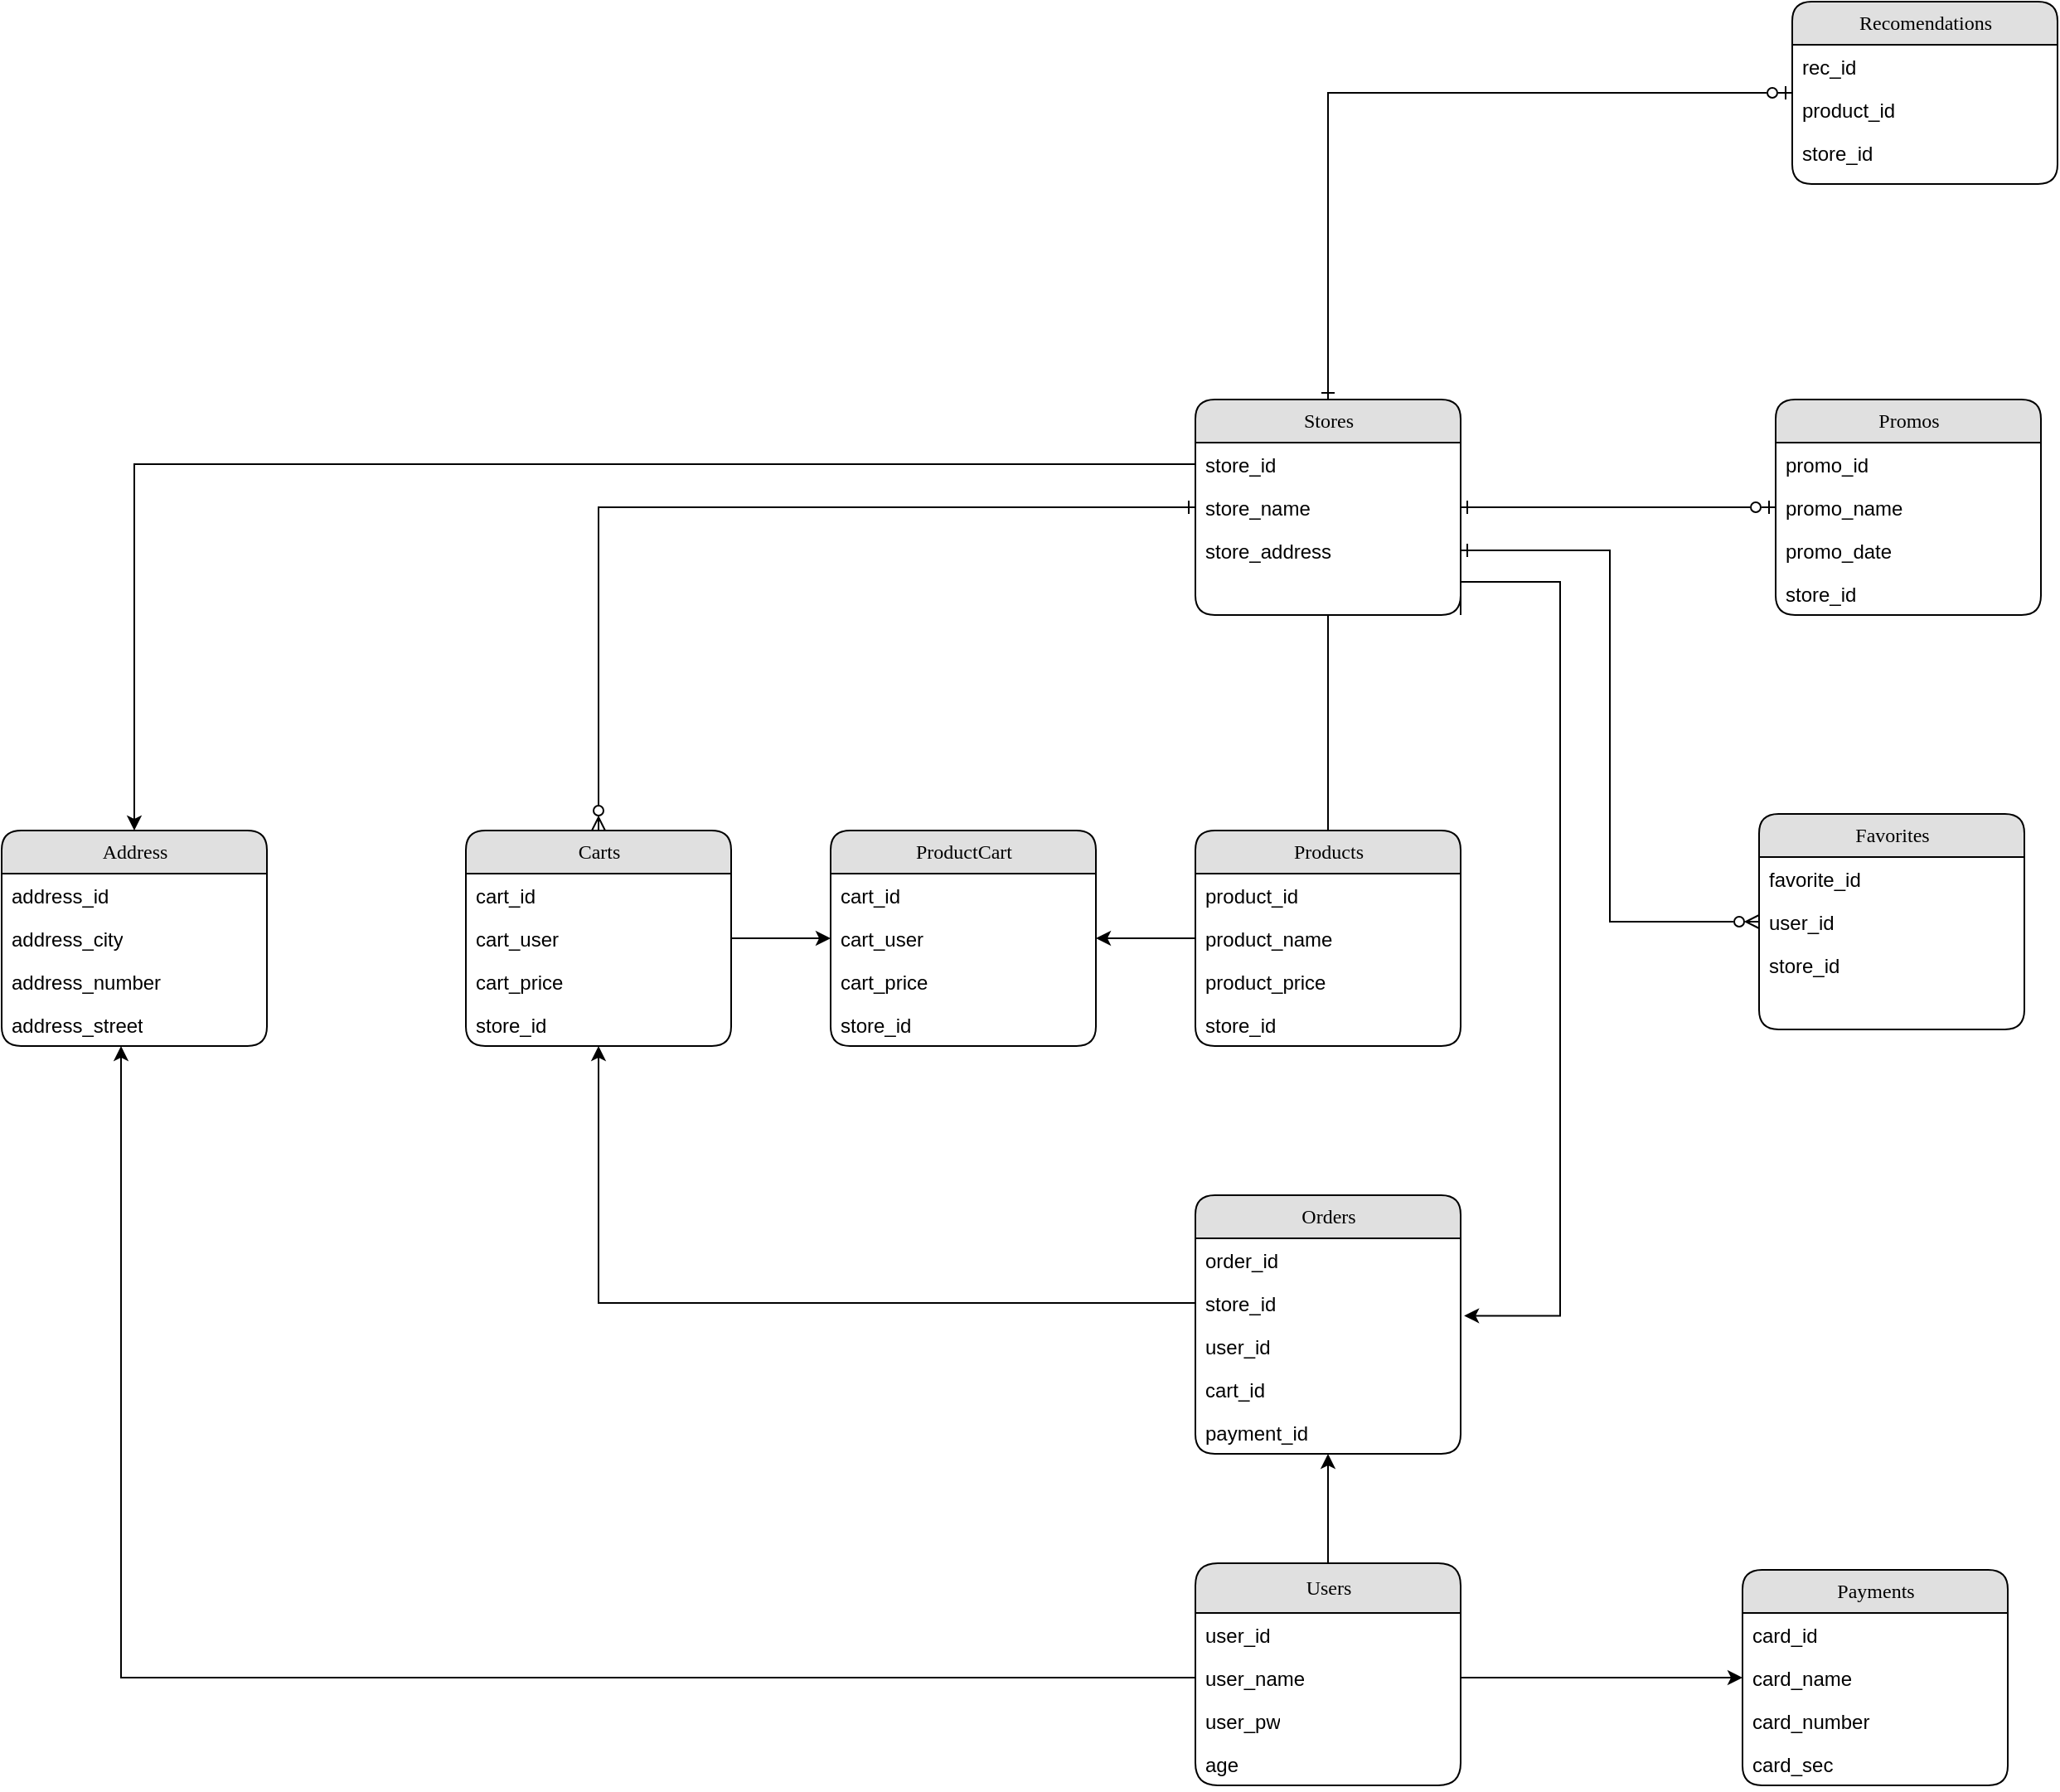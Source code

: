 <mxfile version="24.2.0" type="device">
  <diagram name="Page-1" id="b520641d-4fe3-3701-9064-5fc419738815">
    <mxGraphModel dx="1247" dy="1528" grid="1" gridSize="10" guides="1" tooltips="1" connect="1" arrows="1" fold="1" page="1" pageScale="1" pageWidth="1100" pageHeight="850" background="none" math="0" shadow="0">
      <root>
        <mxCell id="0" />
        <mxCell id="1" parent="0" />
        <mxCell id="NG-elbxsa3YwcpN-TTmp-94" style="edgeStyle=orthogonalEdgeStyle;rounded=0;orthogonalLoop=1;jettySize=auto;html=1;" edge="1" parent="1" source="NG-elbxsa3YwcpN-TTmp-6" target="NG-elbxsa3YwcpN-TTmp-36">
          <mxGeometry relative="1" as="geometry" />
        </mxCell>
        <mxCell id="NG-elbxsa3YwcpN-TTmp-6" value="Users" style="swimlane;html=1;fontStyle=0;childLayout=stackLayout;horizontal=1;startSize=30;fillColor=#e0e0e0;horizontalStack=0;resizeParent=1;resizeLast=0;collapsible=1;marginBottom=0;swimlaneFillColor=#ffffff;align=center;rounded=1;shadow=0;comic=0;labelBackgroundColor=none;strokeWidth=1;fontFamily=Verdana;fontSize=12" vertex="1" parent="1">
          <mxGeometry x="830" y="792" width="160" height="134" as="geometry" />
        </mxCell>
        <mxCell id="NG-elbxsa3YwcpN-TTmp-7" value="user_id" style="text;html=1;strokeColor=none;fillColor=none;spacingLeft=4;spacingRight=4;whiteSpace=wrap;overflow=hidden;rotatable=0;points=[[0,0.5],[1,0.5]];portConstraint=eastwest;" vertex="1" parent="NG-elbxsa3YwcpN-TTmp-6">
          <mxGeometry y="30" width="160" height="26" as="geometry" />
        </mxCell>
        <mxCell id="NG-elbxsa3YwcpN-TTmp-8" value="user_name" style="text;html=1;strokeColor=none;fillColor=none;spacingLeft=4;spacingRight=4;whiteSpace=wrap;overflow=hidden;rotatable=0;points=[[0,0.5],[1,0.5]];portConstraint=eastwest;" vertex="1" parent="NG-elbxsa3YwcpN-TTmp-6">
          <mxGeometry y="56" width="160" height="26" as="geometry" />
        </mxCell>
        <mxCell id="NG-elbxsa3YwcpN-TTmp-64" value="user_pw" style="text;html=1;strokeColor=none;fillColor=none;spacingLeft=4;spacingRight=4;whiteSpace=wrap;overflow=hidden;rotatable=0;points=[[0,0.5],[1,0.5]];portConstraint=eastwest;" vertex="1" parent="NG-elbxsa3YwcpN-TTmp-6">
          <mxGeometry y="82" width="160" height="26" as="geometry" />
        </mxCell>
        <mxCell id="NG-elbxsa3YwcpN-TTmp-63" value="age" style="text;html=1;strokeColor=none;fillColor=none;spacingLeft=4;spacingRight=4;whiteSpace=wrap;overflow=hidden;rotatable=0;points=[[0,0.5],[1,0.5]];portConstraint=eastwest;" vertex="1" parent="NG-elbxsa3YwcpN-TTmp-6">
          <mxGeometry y="108" width="160" height="26" as="geometry" />
        </mxCell>
        <mxCell id="NG-elbxsa3YwcpN-TTmp-76" style="edgeStyle=orthogonalEdgeStyle;rounded=0;orthogonalLoop=1;jettySize=auto;html=1;exitX=0.5;exitY=1;exitDx=0;exitDy=0;strokeColor=default;curved=1;endArrow=none;endFill=0;" edge="1" parent="1" source="NG-elbxsa3YwcpN-TTmp-11" target="NG-elbxsa3YwcpN-TTmp-26">
          <mxGeometry relative="1" as="geometry" />
        </mxCell>
        <mxCell id="NG-elbxsa3YwcpN-TTmp-93" style="edgeStyle=orthogonalEdgeStyle;rounded=0;orthogonalLoop=1;jettySize=auto;html=1;exitX=1;exitY=1;exitDx=0;exitDy=0;entryX=1.013;entryY=-0.204;entryDx=0;entryDy=0;entryPerimeter=0;" edge="1" parent="1" source="NG-elbxsa3YwcpN-TTmp-11" target="NG-elbxsa3YwcpN-TTmp-39">
          <mxGeometry relative="1" as="geometry">
            <Array as="points">
              <mxPoint x="990" y="200" />
              <mxPoint x="1050" y="200" />
              <mxPoint x="1050" y="643" />
            </Array>
          </mxGeometry>
        </mxCell>
        <mxCell id="NG-elbxsa3YwcpN-TTmp-11" value="Stores" style="swimlane;html=1;fontStyle=0;childLayout=stackLayout;horizontal=1;startSize=26;fillColor=#e0e0e0;horizontalStack=0;resizeParent=1;resizeLast=0;collapsible=1;marginBottom=0;swimlaneFillColor=#ffffff;align=center;rounded=1;shadow=0;comic=0;labelBackgroundColor=none;strokeWidth=1;fontFamily=Verdana;fontSize=12" vertex="1" parent="1">
          <mxGeometry x="830" y="90" width="160" height="130" as="geometry" />
        </mxCell>
        <mxCell id="NG-elbxsa3YwcpN-TTmp-13" value="store_id" style="text;html=1;strokeColor=none;fillColor=none;spacingLeft=4;spacingRight=4;whiteSpace=wrap;overflow=hidden;rotatable=0;points=[[0,0.5],[1,0.5]];portConstraint=eastwest;" vertex="1" parent="NG-elbxsa3YwcpN-TTmp-11">
          <mxGeometry y="26" width="160" height="26" as="geometry" />
        </mxCell>
        <mxCell id="NG-elbxsa3YwcpN-TTmp-14" value="store_name" style="text;html=1;strokeColor=none;fillColor=none;spacingLeft=4;spacingRight=4;whiteSpace=wrap;overflow=hidden;rotatable=0;points=[[0,0.5],[1,0.5]];portConstraint=eastwest;" vertex="1" parent="NG-elbxsa3YwcpN-TTmp-11">
          <mxGeometry y="52" width="160" height="26" as="geometry" />
        </mxCell>
        <mxCell id="NG-elbxsa3YwcpN-TTmp-15" value="store_address" style="text;html=1;strokeColor=none;fillColor=none;spacingLeft=4;spacingRight=4;whiteSpace=wrap;overflow=hidden;rotatable=0;points=[[0,0.5],[1,0.5]];portConstraint=eastwest;" vertex="1" parent="NG-elbxsa3YwcpN-TTmp-11">
          <mxGeometry y="78" width="160" height="26" as="geometry" />
        </mxCell>
        <mxCell id="NG-elbxsa3YwcpN-TTmp-16" value="&lt;div&gt;Address&lt;/div&gt;" style="swimlane;html=1;fontStyle=0;childLayout=stackLayout;horizontal=1;startSize=26;fillColor=#e0e0e0;horizontalStack=0;resizeParent=1;resizeLast=0;collapsible=1;marginBottom=0;swimlaneFillColor=#ffffff;align=center;rounded=1;shadow=0;comic=0;labelBackgroundColor=none;strokeWidth=1;fontFamily=Verdana;fontSize=12" vertex="1" parent="1">
          <mxGeometry x="110" y="350" width="160" height="130" as="geometry" />
        </mxCell>
        <mxCell id="NG-elbxsa3YwcpN-TTmp-62" value="address_id" style="text;html=1;strokeColor=none;fillColor=none;spacingLeft=4;spacingRight=4;whiteSpace=wrap;overflow=hidden;rotatable=0;points=[[0,0.5],[1,0.5]];portConstraint=eastwest;" vertex="1" parent="NG-elbxsa3YwcpN-TTmp-16">
          <mxGeometry y="26" width="160" height="26" as="geometry" />
        </mxCell>
        <mxCell id="NG-elbxsa3YwcpN-TTmp-19" value="address_city" style="text;html=1;strokeColor=none;fillColor=none;spacingLeft=4;spacingRight=4;whiteSpace=wrap;overflow=hidden;rotatable=0;points=[[0,0.5],[1,0.5]];portConstraint=eastwest;" vertex="1" parent="NG-elbxsa3YwcpN-TTmp-16">
          <mxGeometry y="52" width="160" height="26" as="geometry" />
        </mxCell>
        <mxCell id="NG-elbxsa3YwcpN-TTmp-20" value="address_number" style="text;html=1;strokeColor=none;fillColor=none;spacingLeft=4;spacingRight=4;whiteSpace=wrap;overflow=hidden;rotatable=0;points=[[0,0.5],[1,0.5]];portConstraint=eastwest;" vertex="1" parent="NG-elbxsa3YwcpN-TTmp-16">
          <mxGeometry y="78" width="160" height="26" as="geometry" />
        </mxCell>
        <mxCell id="NG-elbxsa3YwcpN-TTmp-17" value="address_street" style="text;html=1;strokeColor=none;fillColor=none;spacingLeft=4;spacingRight=4;whiteSpace=wrap;overflow=hidden;rotatable=0;points=[[0,0.5],[1,0.5]];portConstraint=eastwest;" vertex="1" parent="NG-elbxsa3YwcpN-TTmp-16">
          <mxGeometry y="104" width="160" height="26" as="geometry" />
        </mxCell>
        <mxCell id="NG-elbxsa3YwcpN-TTmp-21" value="&lt;div&gt;Payments&lt;/div&gt;" style="swimlane;html=1;fontStyle=0;childLayout=stackLayout;horizontal=1;startSize=26;fillColor=#e0e0e0;horizontalStack=0;resizeParent=1;resizeLast=0;collapsible=1;marginBottom=0;swimlaneFillColor=#ffffff;align=center;rounded=1;shadow=0;comic=0;labelBackgroundColor=none;strokeWidth=1;fontFamily=Verdana;fontSize=12" vertex="1" parent="1">
          <mxGeometry x="1160" y="796" width="160" height="130" as="geometry" />
        </mxCell>
        <mxCell id="NG-elbxsa3YwcpN-TTmp-22" value="card_id" style="text;html=1;strokeColor=none;fillColor=none;spacingLeft=4;spacingRight=4;whiteSpace=wrap;overflow=hidden;rotatable=0;points=[[0,0.5],[1,0.5]];portConstraint=eastwest;" vertex="1" parent="NG-elbxsa3YwcpN-TTmp-21">
          <mxGeometry y="26" width="160" height="26" as="geometry" />
        </mxCell>
        <mxCell id="NG-elbxsa3YwcpN-TTmp-23" value="card_name" style="text;html=1;strokeColor=none;fillColor=none;spacingLeft=4;spacingRight=4;whiteSpace=wrap;overflow=hidden;rotatable=0;points=[[0,0.5],[1,0.5]];portConstraint=eastwest;" vertex="1" parent="NG-elbxsa3YwcpN-TTmp-21">
          <mxGeometry y="52" width="160" height="26" as="geometry" />
        </mxCell>
        <mxCell id="NG-elbxsa3YwcpN-TTmp-24" value="card_number" style="text;html=1;strokeColor=none;fillColor=none;spacingLeft=4;spacingRight=4;whiteSpace=wrap;overflow=hidden;rotatable=0;points=[[0,0.5],[1,0.5]];portConstraint=eastwest;" vertex="1" parent="NG-elbxsa3YwcpN-TTmp-21">
          <mxGeometry y="78" width="160" height="26" as="geometry" />
        </mxCell>
        <mxCell id="NG-elbxsa3YwcpN-TTmp-25" value="card_sec" style="text;html=1;strokeColor=none;fillColor=none;spacingLeft=4;spacingRight=4;whiteSpace=wrap;overflow=hidden;rotatable=0;points=[[0,0.5],[1,0.5]];portConstraint=eastwest;" vertex="1" parent="NG-elbxsa3YwcpN-TTmp-21">
          <mxGeometry y="104" width="160" height="26" as="geometry" />
        </mxCell>
        <mxCell id="NG-elbxsa3YwcpN-TTmp-26" value="Products" style="swimlane;html=1;fontStyle=0;childLayout=stackLayout;horizontal=1;startSize=26;fillColor=#e0e0e0;horizontalStack=0;resizeParent=1;resizeLast=0;collapsible=1;marginBottom=0;swimlaneFillColor=#ffffff;align=center;rounded=1;shadow=0;comic=0;labelBackgroundColor=none;strokeWidth=1;fontFamily=Verdana;fontSize=12" vertex="1" parent="1">
          <mxGeometry x="830" y="350" width="160" height="130" as="geometry" />
        </mxCell>
        <mxCell id="NG-elbxsa3YwcpN-TTmp-27" value="product_id" style="text;html=1;strokeColor=none;fillColor=none;spacingLeft=4;spacingRight=4;whiteSpace=wrap;overflow=hidden;rotatable=0;points=[[0,0.5],[1,0.5]];portConstraint=eastwest;" vertex="1" parent="NG-elbxsa3YwcpN-TTmp-26">
          <mxGeometry y="26" width="160" height="26" as="geometry" />
        </mxCell>
        <mxCell id="NG-elbxsa3YwcpN-TTmp-28" value="product_name" style="text;html=1;strokeColor=none;fillColor=none;spacingLeft=4;spacingRight=4;whiteSpace=wrap;overflow=hidden;rotatable=0;points=[[0,0.5],[1,0.5]];portConstraint=eastwest;" vertex="1" parent="NG-elbxsa3YwcpN-TTmp-26">
          <mxGeometry y="52" width="160" height="26" as="geometry" />
        </mxCell>
        <mxCell id="NG-elbxsa3YwcpN-TTmp-29" value="product_price" style="text;html=1;strokeColor=none;fillColor=none;spacingLeft=4;spacingRight=4;whiteSpace=wrap;overflow=hidden;rotatable=0;points=[[0,0.5],[1,0.5]];portConstraint=eastwest;" vertex="1" parent="NG-elbxsa3YwcpN-TTmp-26">
          <mxGeometry y="78" width="160" height="26" as="geometry" />
        </mxCell>
        <mxCell id="NG-elbxsa3YwcpN-TTmp-71" value="store_id" style="text;html=1;strokeColor=none;fillColor=none;spacingLeft=4;spacingRight=4;whiteSpace=wrap;overflow=hidden;rotatable=0;points=[[0,0.5],[1,0.5]];portConstraint=eastwest;" vertex="1" parent="NG-elbxsa3YwcpN-TTmp-26">
          <mxGeometry y="104" width="160" height="26" as="geometry" />
        </mxCell>
        <mxCell id="NG-elbxsa3YwcpN-TTmp-31" value="Carts" style="swimlane;html=1;fontStyle=0;childLayout=stackLayout;horizontal=1;startSize=26;fillColor=#e0e0e0;horizontalStack=0;resizeParent=1;resizeLast=0;collapsible=1;marginBottom=0;swimlaneFillColor=#ffffff;align=center;rounded=1;shadow=0;comic=0;labelBackgroundColor=none;strokeWidth=1;fontFamily=Verdana;fontSize=12" vertex="1" parent="1">
          <mxGeometry x="390" y="350" width="160" height="130" as="geometry" />
        </mxCell>
        <mxCell id="NG-elbxsa3YwcpN-TTmp-32" value="cart_id" style="text;html=1;strokeColor=none;fillColor=none;spacingLeft=4;spacingRight=4;whiteSpace=wrap;overflow=hidden;rotatable=0;points=[[0,0.5],[1,0.5]];portConstraint=eastwest;" vertex="1" parent="NG-elbxsa3YwcpN-TTmp-31">
          <mxGeometry y="26" width="160" height="26" as="geometry" />
        </mxCell>
        <mxCell id="NG-elbxsa3YwcpN-TTmp-33" value="cart_user" style="text;html=1;strokeColor=none;fillColor=none;spacingLeft=4;spacingRight=4;whiteSpace=wrap;overflow=hidden;rotatable=0;points=[[0,0.5],[1,0.5]];portConstraint=eastwest;" vertex="1" parent="NG-elbxsa3YwcpN-TTmp-31">
          <mxGeometry y="52" width="160" height="26" as="geometry" />
        </mxCell>
        <mxCell id="NG-elbxsa3YwcpN-TTmp-34" value="cart_price" style="text;html=1;strokeColor=none;fillColor=none;spacingLeft=4;spacingRight=4;whiteSpace=wrap;overflow=hidden;rotatable=0;points=[[0,0.5],[1,0.5]];portConstraint=eastwest;" vertex="1" parent="NG-elbxsa3YwcpN-TTmp-31">
          <mxGeometry y="78" width="160" height="26" as="geometry" />
        </mxCell>
        <mxCell id="NG-elbxsa3YwcpN-TTmp-72" value="store_id" style="text;html=1;strokeColor=none;fillColor=none;spacingLeft=4;spacingRight=4;whiteSpace=wrap;overflow=hidden;rotatable=0;points=[[0,0.5],[1,0.5]];portConstraint=eastwest;" vertex="1" parent="NG-elbxsa3YwcpN-TTmp-31">
          <mxGeometry y="104" width="160" height="26" as="geometry" />
        </mxCell>
        <mxCell id="NG-elbxsa3YwcpN-TTmp-36" value="Orders" style="swimlane;html=1;fontStyle=0;childLayout=stackLayout;horizontal=1;startSize=26;fillColor=#e0e0e0;horizontalStack=0;resizeParent=1;resizeLast=0;collapsible=1;marginBottom=0;swimlaneFillColor=#ffffff;align=center;rounded=1;shadow=0;comic=0;labelBackgroundColor=none;strokeWidth=1;fontFamily=Verdana;fontSize=12" vertex="1" parent="1">
          <mxGeometry x="830" y="570" width="160" height="156" as="geometry" />
        </mxCell>
        <mxCell id="NG-elbxsa3YwcpN-TTmp-37" value="order_id" style="text;html=1;strokeColor=none;fillColor=none;spacingLeft=4;spacingRight=4;whiteSpace=wrap;overflow=hidden;rotatable=0;points=[[0,0.5],[1,0.5]];portConstraint=eastwest;" vertex="1" parent="NG-elbxsa3YwcpN-TTmp-36">
          <mxGeometry y="26" width="160" height="26" as="geometry" />
        </mxCell>
        <mxCell id="NG-elbxsa3YwcpN-TTmp-38" value="store_id" style="text;html=1;strokeColor=none;fillColor=none;spacingLeft=4;spacingRight=4;whiteSpace=wrap;overflow=hidden;rotatable=0;points=[[0,0.5],[1,0.5]];portConstraint=eastwest;" vertex="1" parent="NG-elbxsa3YwcpN-TTmp-36">
          <mxGeometry y="52" width="160" height="26" as="geometry" />
        </mxCell>
        <mxCell id="NG-elbxsa3YwcpN-TTmp-39" value="user_id" style="text;html=1;strokeColor=none;fillColor=none;spacingLeft=4;spacingRight=4;whiteSpace=wrap;overflow=hidden;rotatable=0;points=[[0,0.5],[1,0.5]];portConstraint=eastwest;" vertex="1" parent="NG-elbxsa3YwcpN-TTmp-36">
          <mxGeometry y="78" width="160" height="26" as="geometry" />
        </mxCell>
        <mxCell id="NG-elbxsa3YwcpN-TTmp-65" value="cart_id&lt;div&gt;&lt;br&gt;&lt;/div&gt;" style="text;html=1;strokeColor=none;fillColor=none;spacingLeft=4;spacingRight=4;whiteSpace=wrap;overflow=hidden;rotatable=0;points=[[0,0.5],[1,0.5]];portConstraint=eastwest;" vertex="1" parent="NG-elbxsa3YwcpN-TTmp-36">
          <mxGeometry y="104" width="160" height="26" as="geometry" />
        </mxCell>
        <mxCell id="NG-elbxsa3YwcpN-TTmp-95" value="payment_id" style="text;html=1;strokeColor=none;fillColor=none;spacingLeft=4;spacingRight=4;whiteSpace=wrap;overflow=hidden;rotatable=0;points=[[0,0.5],[1,0.5]];portConstraint=eastwest;" vertex="1" parent="NG-elbxsa3YwcpN-TTmp-36">
          <mxGeometry y="130" width="160" height="26" as="geometry" />
        </mxCell>
        <mxCell id="NG-elbxsa3YwcpN-TTmp-41" value="Favorites" style="swimlane;html=1;fontStyle=0;childLayout=stackLayout;horizontal=1;startSize=26;fillColor=#e0e0e0;horizontalStack=0;resizeParent=1;resizeLast=0;collapsible=1;marginBottom=0;swimlaneFillColor=#ffffff;align=center;rounded=1;shadow=0;comic=0;labelBackgroundColor=none;strokeWidth=1;fontFamily=Verdana;fontSize=12" vertex="1" parent="1">
          <mxGeometry x="1170" y="340" width="160" height="130" as="geometry" />
        </mxCell>
        <mxCell id="NG-elbxsa3YwcpN-TTmp-42" value="favorite_id" style="text;html=1;strokeColor=none;fillColor=none;spacingLeft=4;spacingRight=4;whiteSpace=wrap;overflow=hidden;rotatable=0;points=[[0,0.5],[1,0.5]];portConstraint=eastwest;" vertex="1" parent="NG-elbxsa3YwcpN-TTmp-41">
          <mxGeometry y="26" width="160" height="26" as="geometry" />
        </mxCell>
        <mxCell id="NG-elbxsa3YwcpN-TTmp-43" value="user_id" style="text;html=1;strokeColor=none;fillColor=none;spacingLeft=4;spacingRight=4;whiteSpace=wrap;overflow=hidden;rotatable=0;points=[[0,0.5],[1,0.5]];portConstraint=eastwest;" vertex="1" parent="NG-elbxsa3YwcpN-TTmp-41">
          <mxGeometry y="52" width="160" height="26" as="geometry" />
        </mxCell>
        <mxCell id="NG-elbxsa3YwcpN-TTmp-97" value="store_id" style="text;html=1;strokeColor=none;fillColor=none;spacingLeft=4;spacingRight=4;whiteSpace=wrap;overflow=hidden;rotatable=0;points=[[0,0.5],[1,0.5]];portConstraint=eastwest;" vertex="1" parent="NG-elbxsa3YwcpN-TTmp-41">
          <mxGeometry y="78" width="160" height="26" as="geometry" />
        </mxCell>
        <mxCell id="NG-elbxsa3YwcpN-TTmp-96" style="edgeStyle=orthogonalEdgeStyle;rounded=0;orthogonalLoop=1;jettySize=auto;html=1;endArrow=ERone;endFill=0;startArrow=ERzeroToOne;startFill=0;" edge="1" parent="1" source="NG-elbxsa3YwcpN-TTmp-51" target="NG-elbxsa3YwcpN-TTmp-11">
          <mxGeometry relative="1" as="geometry" />
        </mxCell>
        <mxCell id="NG-elbxsa3YwcpN-TTmp-51" value="Recomendations" style="swimlane;html=1;fontStyle=0;childLayout=stackLayout;horizontal=1;startSize=26;fillColor=#e0e0e0;horizontalStack=0;resizeParent=1;resizeLast=0;collapsible=1;marginBottom=0;swimlaneFillColor=#ffffff;align=center;rounded=1;shadow=0;comic=0;labelBackgroundColor=none;strokeWidth=1;fontFamily=Verdana;fontSize=12" vertex="1" parent="1">
          <mxGeometry x="1190" y="-150" width="160" height="110" as="geometry" />
        </mxCell>
        <mxCell id="NG-elbxsa3YwcpN-TTmp-52" value="rec_id" style="text;html=1;strokeColor=none;fillColor=none;spacingLeft=4;spacingRight=4;whiteSpace=wrap;overflow=hidden;rotatable=0;points=[[0,0.5],[1,0.5]];portConstraint=eastwest;" vertex="1" parent="NG-elbxsa3YwcpN-TTmp-51">
          <mxGeometry y="26" width="160" height="26" as="geometry" />
        </mxCell>
        <mxCell id="NG-elbxsa3YwcpN-TTmp-53" value="product_id" style="text;html=1;strokeColor=none;fillColor=none;spacingLeft=4;spacingRight=4;whiteSpace=wrap;overflow=hidden;rotatable=0;points=[[0,0.5],[1,0.5]];portConstraint=eastwest;" vertex="1" parent="NG-elbxsa3YwcpN-TTmp-51">
          <mxGeometry y="52" width="160" height="26" as="geometry" />
        </mxCell>
        <mxCell id="NG-elbxsa3YwcpN-TTmp-54" value="store_id" style="text;html=1;strokeColor=none;fillColor=none;spacingLeft=4;spacingRight=4;whiteSpace=wrap;overflow=hidden;rotatable=0;points=[[0,0.5],[1,0.5]];portConstraint=eastwest;" vertex="1" parent="NG-elbxsa3YwcpN-TTmp-51">
          <mxGeometry y="78" width="160" height="26" as="geometry" />
        </mxCell>
        <mxCell id="NG-elbxsa3YwcpN-TTmp-56" value="Promos" style="swimlane;html=1;fontStyle=0;childLayout=stackLayout;horizontal=1;startSize=26;fillColor=#e0e0e0;horizontalStack=0;resizeParent=1;resizeLast=0;collapsible=1;marginBottom=0;swimlaneFillColor=#ffffff;align=center;rounded=1;shadow=0;comic=0;labelBackgroundColor=none;strokeWidth=1;fontFamily=Verdana;fontSize=12" vertex="1" parent="1">
          <mxGeometry x="1180" y="90" width="160" height="130" as="geometry" />
        </mxCell>
        <mxCell id="NG-elbxsa3YwcpN-TTmp-57" value="promo_id" style="text;html=1;strokeColor=none;fillColor=none;spacingLeft=4;spacingRight=4;whiteSpace=wrap;overflow=hidden;rotatable=0;points=[[0,0.5],[1,0.5]];portConstraint=eastwest;" vertex="1" parent="NG-elbxsa3YwcpN-TTmp-56">
          <mxGeometry y="26" width="160" height="26" as="geometry" />
        </mxCell>
        <mxCell id="NG-elbxsa3YwcpN-TTmp-58" value="promo_name" style="text;html=1;strokeColor=none;fillColor=none;spacingLeft=4;spacingRight=4;whiteSpace=wrap;overflow=hidden;rotatable=0;points=[[0,0.5],[1,0.5]];portConstraint=eastwest;" vertex="1" parent="NG-elbxsa3YwcpN-TTmp-56">
          <mxGeometry y="52" width="160" height="26" as="geometry" />
        </mxCell>
        <mxCell id="NG-elbxsa3YwcpN-TTmp-59" value="promo_date" style="text;html=1;strokeColor=none;fillColor=none;spacingLeft=4;spacingRight=4;whiteSpace=wrap;overflow=hidden;rotatable=0;points=[[0,0.5],[1,0.5]];portConstraint=eastwest;" vertex="1" parent="NG-elbxsa3YwcpN-TTmp-56">
          <mxGeometry y="78" width="160" height="26" as="geometry" />
        </mxCell>
        <mxCell id="NG-elbxsa3YwcpN-TTmp-78" value="store_id" style="text;html=1;strokeColor=none;fillColor=none;spacingLeft=4;spacingRight=4;whiteSpace=wrap;overflow=hidden;rotatable=0;points=[[0,0.5],[1,0.5]];portConstraint=eastwest;" vertex="1" parent="NG-elbxsa3YwcpN-TTmp-56">
          <mxGeometry y="104" width="160" height="26" as="geometry" />
        </mxCell>
        <mxCell id="NG-elbxsa3YwcpN-TTmp-77" style="edgeStyle=orthogonalEdgeStyle;rounded=0;orthogonalLoop=1;jettySize=auto;html=1;exitX=0;exitY=0.5;exitDx=0;exitDy=0;endArrow=ERzeroToMany;endFill=0;startArrow=ERone;startFill=0;" edge="1" parent="1" source="NG-elbxsa3YwcpN-TTmp-14" target="NG-elbxsa3YwcpN-TTmp-31">
          <mxGeometry relative="1" as="geometry" />
        </mxCell>
        <mxCell id="NG-elbxsa3YwcpN-TTmp-79" value="ProductCart" style="swimlane;html=1;fontStyle=0;childLayout=stackLayout;horizontal=1;startSize=26;fillColor=#e0e0e0;horizontalStack=0;resizeParent=1;resizeLast=0;collapsible=1;marginBottom=0;swimlaneFillColor=#ffffff;align=center;rounded=1;shadow=0;comic=0;labelBackgroundColor=none;strokeWidth=1;fontFamily=Verdana;fontSize=12" vertex="1" parent="1">
          <mxGeometry x="610" y="350" width="160" height="130" as="geometry" />
        </mxCell>
        <mxCell id="NG-elbxsa3YwcpN-TTmp-80" value="cart_id" style="text;html=1;strokeColor=none;fillColor=none;spacingLeft=4;spacingRight=4;whiteSpace=wrap;overflow=hidden;rotatable=0;points=[[0,0.5],[1,0.5]];portConstraint=eastwest;" vertex="1" parent="NG-elbxsa3YwcpN-TTmp-79">
          <mxGeometry y="26" width="160" height="26" as="geometry" />
        </mxCell>
        <mxCell id="NG-elbxsa3YwcpN-TTmp-81" value="cart_user" style="text;html=1;strokeColor=none;fillColor=none;spacingLeft=4;spacingRight=4;whiteSpace=wrap;overflow=hidden;rotatable=0;points=[[0,0.5],[1,0.5]];portConstraint=eastwest;" vertex="1" parent="NG-elbxsa3YwcpN-TTmp-79">
          <mxGeometry y="52" width="160" height="26" as="geometry" />
        </mxCell>
        <mxCell id="NG-elbxsa3YwcpN-TTmp-82" value="cart_price" style="text;html=1;strokeColor=none;fillColor=none;spacingLeft=4;spacingRight=4;whiteSpace=wrap;overflow=hidden;rotatable=0;points=[[0,0.5],[1,0.5]];portConstraint=eastwest;" vertex="1" parent="NG-elbxsa3YwcpN-TTmp-79">
          <mxGeometry y="78" width="160" height="26" as="geometry" />
        </mxCell>
        <mxCell id="NG-elbxsa3YwcpN-TTmp-83" value="store_id" style="text;html=1;strokeColor=none;fillColor=none;spacingLeft=4;spacingRight=4;whiteSpace=wrap;overflow=hidden;rotatable=0;points=[[0,0.5],[1,0.5]];portConstraint=eastwest;" vertex="1" parent="NG-elbxsa3YwcpN-TTmp-79">
          <mxGeometry y="104" width="160" height="26" as="geometry" />
        </mxCell>
        <mxCell id="NG-elbxsa3YwcpN-TTmp-84" style="edgeStyle=orthogonalEdgeStyle;rounded=0;orthogonalLoop=1;jettySize=auto;html=1;exitX=0;exitY=0.5;exitDx=0;exitDy=0;entryX=1;entryY=0.5;entryDx=0;entryDy=0;" edge="1" parent="1" source="NG-elbxsa3YwcpN-TTmp-28" target="NG-elbxsa3YwcpN-TTmp-81">
          <mxGeometry relative="1" as="geometry" />
        </mxCell>
        <mxCell id="NG-elbxsa3YwcpN-TTmp-85" style="edgeStyle=orthogonalEdgeStyle;rounded=0;orthogonalLoop=1;jettySize=auto;html=1;exitX=1;exitY=0.5;exitDx=0;exitDy=0;entryX=0;entryY=0.5;entryDx=0;entryDy=0;" edge="1" parent="1" source="NG-elbxsa3YwcpN-TTmp-33" target="NG-elbxsa3YwcpN-TTmp-81">
          <mxGeometry relative="1" as="geometry" />
        </mxCell>
        <mxCell id="NG-elbxsa3YwcpN-TTmp-86" style="edgeStyle=orthogonalEdgeStyle;rounded=0;orthogonalLoop=1;jettySize=auto;html=1;exitX=0;exitY=0.5;exitDx=0;exitDy=0;" edge="1" parent="1" source="NG-elbxsa3YwcpN-TTmp-13" target="NG-elbxsa3YwcpN-TTmp-16">
          <mxGeometry relative="1" as="geometry" />
        </mxCell>
        <mxCell id="NG-elbxsa3YwcpN-TTmp-87" style="edgeStyle=orthogonalEdgeStyle;rounded=0;orthogonalLoop=1;jettySize=auto;html=1;entryX=0.45;entryY=1;entryDx=0;entryDy=0;entryPerimeter=0;" edge="1" parent="1" source="NG-elbxsa3YwcpN-TTmp-8" target="NG-elbxsa3YwcpN-TTmp-17">
          <mxGeometry relative="1" as="geometry" />
        </mxCell>
        <mxCell id="NG-elbxsa3YwcpN-TTmp-88" style="edgeStyle=orthogonalEdgeStyle;rounded=0;orthogonalLoop=1;jettySize=auto;html=1;exitX=0;exitY=0.5;exitDx=0;exitDy=0;entryX=1;entryY=0.5;entryDx=0;entryDy=0;endArrow=ERone;endFill=0;startArrow=ERzeroToOne;startFill=0;" edge="1" parent="1" source="NG-elbxsa3YwcpN-TTmp-58" target="NG-elbxsa3YwcpN-TTmp-14">
          <mxGeometry relative="1" as="geometry" />
        </mxCell>
        <mxCell id="NG-elbxsa3YwcpN-TTmp-90" style="edgeStyle=orthogonalEdgeStyle;rounded=0;orthogonalLoop=1;jettySize=auto;html=1;exitX=1;exitY=0.5;exitDx=0;exitDy=0;entryX=0;entryY=0.5;entryDx=0;entryDy=0;endArrow=ERzeroToMany;endFill=0;startArrow=ERone;startFill=0;" edge="1" parent="1" source="NG-elbxsa3YwcpN-TTmp-15" target="NG-elbxsa3YwcpN-TTmp-43">
          <mxGeometry relative="1" as="geometry" />
        </mxCell>
        <mxCell id="NG-elbxsa3YwcpN-TTmp-91" style="edgeStyle=orthogonalEdgeStyle;rounded=0;orthogonalLoop=1;jettySize=auto;html=1;" edge="1" parent="1" source="NG-elbxsa3YwcpN-TTmp-8" target="NG-elbxsa3YwcpN-TTmp-21">
          <mxGeometry relative="1" as="geometry" />
        </mxCell>
        <mxCell id="NG-elbxsa3YwcpN-TTmp-92" style="edgeStyle=orthogonalEdgeStyle;rounded=0;orthogonalLoop=1;jettySize=auto;html=1;" edge="1" parent="1" source="NG-elbxsa3YwcpN-TTmp-38" target="NG-elbxsa3YwcpN-TTmp-31">
          <mxGeometry relative="1" as="geometry" />
        </mxCell>
      </root>
    </mxGraphModel>
  </diagram>
</mxfile>
